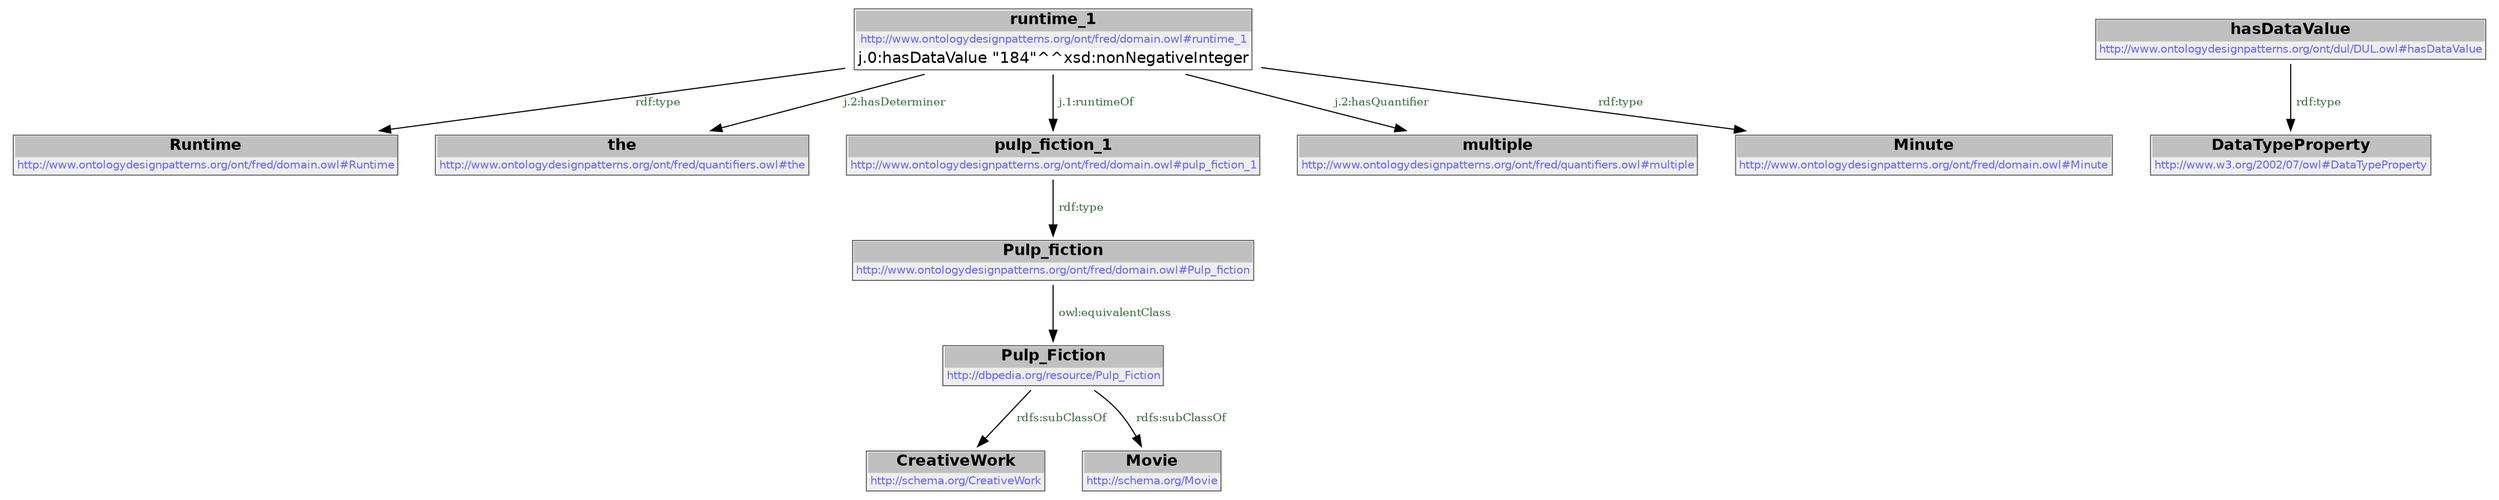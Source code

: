 digraph { 
 node [ fontname="DejaVu Sans" ] ; 
	node0 -> node1 [ color=BLACK, label=< <font point-size='10' color='#336633'>rdf:type</font> > ] ;
	node0 -> node2 [ color=BLACK, label=< <font point-size='10' color='#336633'>j.2:hasDeterminer</font> > ] ;
	node3 -> node4 [ color=BLACK, label=< <font point-size='10' color='#336633'>rdfs:subClassOf</font> > ] ;
	node0 -> node5 [ color=BLACK, label=< <font point-size='10' color='#336633'>j.1:runtimeOf</font> > ] ;
	node5 -> node6 [ color=BLACK, label=< <font point-size='10' color='#336633'>rdf:type</font> > ] ;
	node3 -> node7 [ color=BLACK, label=< <font point-size='10' color='#336633'>rdfs:subClassOf</font> > ] ;
	node0 -> node8 [ color=BLACK, label=< <font point-size='10' color='#336633'>j.2:hasQuantifier</font> > ] ;
	node6 -> node3 [ color=BLACK, label=< <font point-size='10' color='#336633'>owl:equivalentClass</font> > ] ;
	node9 -> node10 [ color=BLACK, label=< <font point-size='10' color='#336633'>rdf:type</font> > ] ;
	node0 -> node11 [ color=BLACK, label=< <font point-size='10' color='#336633'>rdf:type</font> > ] ;
# http://www.ontologydesignpatterns.org/ont/fred/domain.owl#Minute node11
node11 [ shape=none, color=black label=< <table color='#666666' cellborder='0' cellspacing='0' border='1'><tr><td colspan='2' bgcolor='grey'><B>Minute</B></td></tr><tr><td href='http://www.ontologydesignpatterns.org/ont/fred/domain.owl#Minute' bgcolor='#eeeeee' colspan='2'><font point-size='10' color='#6666ff'>http://www.ontologydesignpatterns.org/ont/fred/domain.owl#Minute</font></td></tr></table> > ] 
# http://www.ontologydesignpatterns.org/ont/dul/DUL.owl#hasDataValue node9
node9 [ shape=none, color=black label=< <table color='#666666' cellborder='0' cellspacing='0' border='1'><tr><td colspan='2' bgcolor='grey'><B>hasDataValue</B></td></tr><tr><td href='http://www.ontologydesignpatterns.org/ont/dul/DUL.owl#hasDataValue' bgcolor='#eeeeee' colspan='2'><font point-size='10' color='#6666ff'>http://www.ontologydesignpatterns.org/ont/dul/DUL.owl#hasDataValue</font></td></tr></table> > ] 
# http://dbpedia.org/resource/Pulp_Fiction node3
node3 [ shape=none, color=black label=< <table color='#666666' cellborder='0' cellspacing='0' border='1'><tr><td colspan='2' bgcolor='grey'><B>Pulp_Fiction</B></td></tr><tr><td href='http://dbpedia.org/resource/Pulp_Fiction' bgcolor='#eeeeee' colspan='2'><font point-size='10' color='#6666ff'>http://dbpedia.org/resource/Pulp_Fiction</font></td></tr></table> > ] 
# http://www.ontologydesignpatterns.org/ont/fred/domain.owl#Pulp_fiction node6
node6 [ shape=none, color=black label=< <table color='#666666' cellborder='0' cellspacing='0' border='1'><tr><td colspan='2' bgcolor='grey'><B>Pulp_fiction</B></td></tr><tr><td href='http://www.ontologydesignpatterns.org/ont/fred/domain.owl#Pulp_fiction' bgcolor='#eeeeee' colspan='2'><font point-size='10' color='#6666ff'>http://www.ontologydesignpatterns.org/ont/fred/domain.owl#Pulp_fiction</font></td></tr></table> > ] 
# http://www.ontologydesignpatterns.org/ont/fred/quantifiers.owl#the node2
node2 [ shape=none, color=black label=< <table color='#666666' cellborder='0' cellspacing='0' border='1'><tr><td colspan='2' bgcolor='grey'><B>the</B></td></tr><tr><td href='http://www.ontologydesignpatterns.org/ont/fred/quantifiers.owl#the' bgcolor='#eeeeee' colspan='2'><font point-size='10' color='#6666ff'>http://www.ontologydesignpatterns.org/ont/fred/quantifiers.owl#the</font></td></tr></table> > ] 
# http://www.ontologydesignpatterns.org/ont/fred/domain.owl#pulp_fiction_1 node5
node5 [ shape=none, color=black label=< <table color='#666666' cellborder='0' cellspacing='0' border='1'><tr><td colspan='2' bgcolor='grey'><B>pulp_fiction_1</B></td></tr><tr><td href='http://www.ontologydesignpatterns.org/ont/fred/domain.owl#pulp_fiction_1' bgcolor='#eeeeee' colspan='2'><font point-size='10' color='#6666ff'>http://www.ontologydesignpatterns.org/ont/fred/domain.owl#pulp_fiction_1</font></td></tr></table> > ] 
# http://www.w3.org/2002/07/owl#DataTypeProperty node10
node10 [ shape=none, color=black label=< <table color='#666666' cellborder='0' cellspacing='0' border='1'><tr><td colspan='2' bgcolor='grey'><B>DataTypeProperty</B></td></tr><tr><td href='http://www.w3.org/2002/07/owl#DataTypeProperty' bgcolor='#eeeeee' colspan='2'><font point-size='10' color='#6666ff'>http://www.w3.org/2002/07/owl#DataTypeProperty</font></td></tr></table> > ] 
# http://schema.org/Movie node7
node7 [ shape=none, color=black label=< <table color='#666666' cellborder='0' cellspacing='0' border='1'><tr><td colspan='2' bgcolor='grey'><B>Movie</B></td></tr><tr><td href='http://schema.org/Movie' bgcolor='#eeeeee' colspan='2'><font point-size='10' color='#6666ff'>http://schema.org/Movie</font></td></tr></table> > ] 
# http://schema.org/CreativeWork node4
node4 [ shape=none, color=black label=< <table color='#666666' cellborder='0' cellspacing='0' border='1'><tr><td colspan='2' bgcolor='grey'><B>CreativeWork</B></td></tr><tr><td href='http://schema.org/CreativeWork' bgcolor='#eeeeee' colspan='2'><font point-size='10' color='#6666ff'>http://schema.org/CreativeWork</font></td></tr></table> > ] 
# http://www.ontologydesignpatterns.org/ont/fred/domain.owl#runtime_1 node0
node0 [ shape=none, color=black label=< <table color='#666666' cellborder='0' cellspacing='0' border='1'><tr><td colspan='2' bgcolor='grey'><B>runtime_1</B></td></tr><tr><td href='http://www.ontologydesignpatterns.org/ont/fred/domain.owl#runtime_1' bgcolor='#eeeeee' colspan='2'><font point-size='10' color='#6666ff'>http://www.ontologydesignpatterns.org/ont/fred/domain.owl#runtime_1</font></td></tr><tr><td align='left'>j.0:hasDataValue</td><td align='left'>&quot;184&quot;^^xsd:nonNegativeInteger</td></tr></table> > ] 
# http://www.ontologydesignpatterns.org/ont/fred/domain.owl#Runtime node1
node1 [ shape=none, color=black label=< <table color='#666666' cellborder='0' cellspacing='0' border='1'><tr><td colspan='2' bgcolor='grey'><B>Runtime</B></td></tr><tr><td href='http://www.ontologydesignpatterns.org/ont/fred/domain.owl#Runtime' bgcolor='#eeeeee' colspan='2'><font point-size='10' color='#6666ff'>http://www.ontologydesignpatterns.org/ont/fred/domain.owl#Runtime</font></td></tr></table> > ] 
# http://www.ontologydesignpatterns.org/ont/fred/quantifiers.owl#multiple node8
node8 [ shape=none, color=black label=< <table color='#666666' cellborder='0' cellspacing='0' border='1'><tr><td colspan='2' bgcolor='grey'><B>multiple</B></td></tr><tr><td href='http://www.ontologydesignpatterns.org/ont/fred/quantifiers.owl#multiple' bgcolor='#eeeeee' colspan='2'><font point-size='10' color='#6666ff'>http://www.ontologydesignpatterns.org/ont/fred/quantifiers.owl#multiple</font></td></tr></table> > ] 
}
